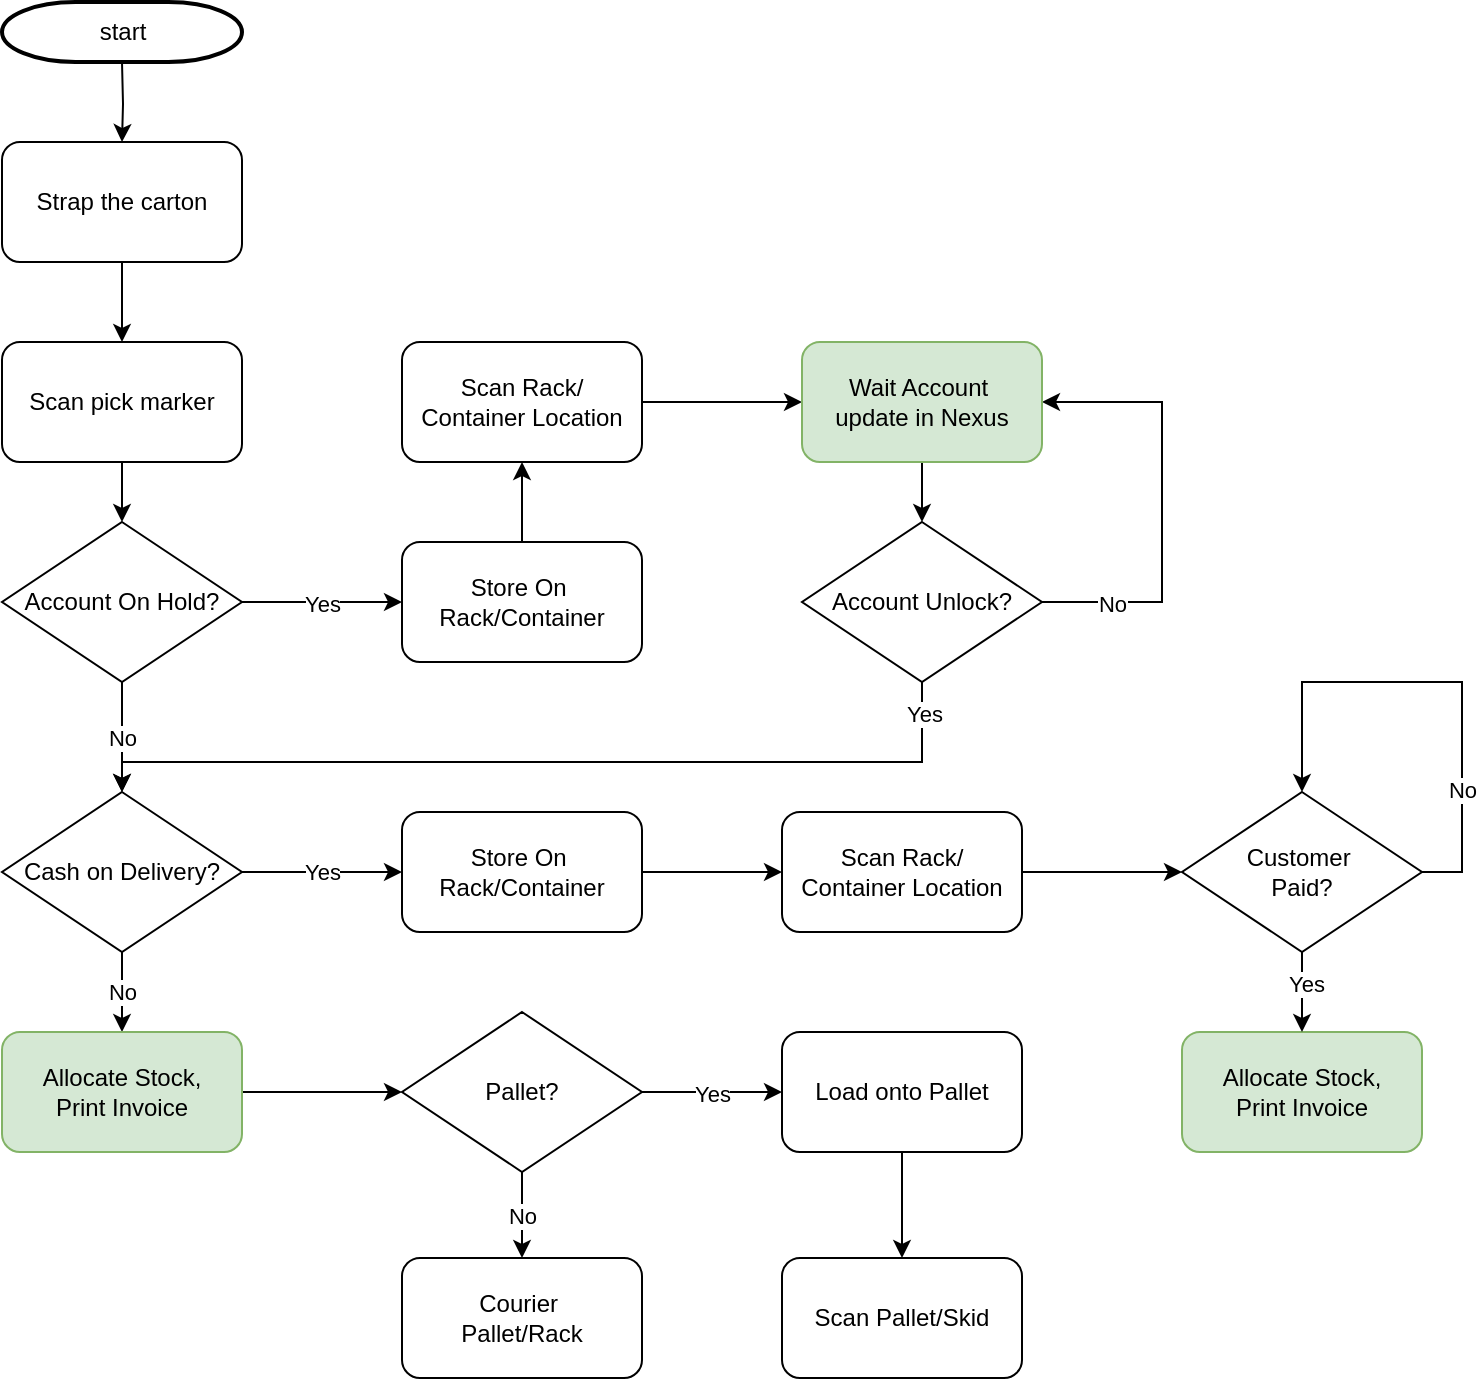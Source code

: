 <mxfile version="25.0.3">
  <diagram id="6a731a19-8d31-9384-78a2-239565b7b9f0" name="Page-1">
    <mxGraphModel dx="1728" dy="943" grid="1" gridSize="10" guides="1" tooltips="1" connect="1" arrows="1" fold="1" page="1" pageScale="1" pageWidth="1169" pageHeight="827" background="none" math="0" shadow="0">
      <root>
        <mxCell id="0" />
        <mxCell id="1" parent="0" />
        <mxCell id="2" value="start" style="shape=mxgraph.flowchart.terminator;strokeWidth=2;gradientColor=none;gradientDirection=north;fontStyle=0;html=1;" parent="1" vertex="1">
          <mxGeometry x="60" y="20" width="120" height="30" as="geometry" />
        </mxCell>
        <mxCell id="IlHMZtGNVjniCkJJhIyE-17" value="" style="edgeStyle=orthogonalEdgeStyle;rounded=0;orthogonalLoop=1;jettySize=auto;html=1;" parent="1" target="IlHMZtGNVjniCkJJhIyE-2" edge="1">
          <mxGeometry relative="1" as="geometry">
            <mxPoint x="120" y="50" as="sourcePoint" />
          </mxGeometry>
        </mxCell>
        <mxCell id="d_Sx1PHwJZXIJJpvXMle-3" value="" style="edgeStyle=orthogonalEdgeStyle;rounded=0;orthogonalLoop=1;jettySize=auto;html=1;" parent="1" source="IlHMZtGNVjniCkJJhIyE-2" target="d_Sx1PHwJZXIJJpvXMle-2" edge="1">
          <mxGeometry relative="1" as="geometry" />
        </mxCell>
        <mxCell id="IlHMZtGNVjniCkJJhIyE-2" value="&lt;span style=&quot;text-wrap-mode: nowrap;&quot;&gt;Strap the carton&lt;/span&gt;" style="rounded=1;whiteSpace=wrap;html=1;" parent="1" vertex="1">
          <mxGeometry x="60" y="90" width="120" height="60" as="geometry" />
        </mxCell>
        <mxCell id="d_Sx1PHwJZXIJJpvXMle-9" style="edgeStyle=orthogonalEdgeStyle;rounded=0;orthogonalLoop=1;jettySize=auto;html=1;exitX=0.5;exitY=1;exitDx=0;exitDy=0;entryX=0.5;entryY=0;entryDx=0;entryDy=0;" parent="1" source="d_Sx1PHwJZXIJJpvXMle-2" target="d_Sx1PHwJZXIJJpvXMle-4" edge="1">
          <mxGeometry relative="1" as="geometry" />
        </mxCell>
        <mxCell id="d_Sx1PHwJZXIJJpvXMle-2" value="Scan pick marker" style="rounded=1;whiteSpace=wrap;html=1;" parent="1" vertex="1">
          <mxGeometry x="60" y="190" width="120" height="60" as="geometry" />
        </mxCell>
        <mxCell id="d_Sx1PHwJZXIJJpvXMle-11" value="Yes" style="edgeStyle=orthogonalEdgeStyle;rounded=0;orthogonalLoop=1;jettySize=auto;html=1;" parent="1" source="d_Sx1PHwJZXIJJpvXMle-4" edge="1">
          <mxGeometry relative="1" as="geometry">
            <mxPoint x="260" y="320" as="targetPoint" />
          </mxGeometry>
        </mxCell>
        <mxCell id="d_Sx1PHwJZXIJJpvXMle-15" value="No" style="edgeStyle=orthogonalEdgeStyle;rounded=0;orthogonalLoop=1;jettySize=auto;html=1;" parent="1" source="d_Sx1PHwJZXIJJpvXMle-4" target="d_Sx1PHwJZXIJJpvXMle-5" edge="1">
          <mxGeometry x="0.004" relative="1" as="geometry">
            <mxPoint as="offset" />
          </mxGeometry>
        </mxCell>
        <mxCell id="d_Sx1PHwJZXIJJpvXMle-4" value="Account On Hold?" style="rhombus;whiteSpace=wrap;html=1;" parent="1" vertex="1">
          <mxGeometry x="60" y="280" width="120" height="80" as="geometry" />
        </mxCell>
        <mxCell id="d_Sx1PHwJZXIJJpvXMle-16" value="No" style="edgeStyle=orthogonalEdgeStyle;rounded=0;orthogonalLoop=1;jettySize=auto;html=1;" parent="1" source="d_Sx1PHwJZXIJJpvXMle-5" target="d_Sx1PHwJZXIJJpvXMle-7" edge="1">
          <mxGeometry relative="1" as="geometry" />
        </mxCell>
        <mxCell id="d_Sx1PHwJZXIJJpvXMle-35" value="Yes" style="edgeStyle=orthogonalEdgeStyle;rounded=0;orthogonalLoop=1;jettySize=auto;html=1;" parent="1" source="d_Sx1PHwJZXIJJpvXMle-5" target="d_Sx1PHwJZXIJJpvXMle-31" edge="1">
          <mxGeometry relative="1" as="geometry" />
        </mxCell>
        <mxCell id="d_Sx1PHwJZXIJJpvXMle-5" value="Cash on Delivery?" style="rhombus;whiteSpace=wrap;html=1;" parent="1" vertex="1">
          <mxGeometry x="60" y="415" width="120" height="80" as="geometry" />
        </mxCell>
        <mxCell id="d_Sx1PHwJZXIJJpvXMle-45" value="" style="edgeStyle=orthogonalEdgeStyle;rounded=0;orthogonalLoop=1;jettySize=auto;html=1;" parent="1" source="d_Sx1PHwJZXIJJpvXMle-7" target="d_Sx1PHwJZXIJJpvXMle-43" edge="1">
          <mxGeometry relative="1" as="geometry" />
        </mxCell>
        <mxCell id="d_Sx1PHwJZXIJJpvXMle-7" value="&lt;div&gt;&lt;span style=&quot;text-wrap-mode: nowrap;&quot;&gt;Allocate Stock,&lt;/span&gt;&lt;/div&gt;&lt;span style=&quot;text-wrap-mode: nowrap;&quot;&gt;Print Invoice&lt;/span&gt;" style="rounded=1;whiteSpace=wrap;html=1;fillColor=#d5e8d4;strokeColor=#82b366;" parent="1" vertex="1">
          <mxGeometry x="60" y="535" width="120" height="60" as="geometry" />
        </mxCell>
        <mxCell id="d_Sx1PHwJZXIJJpvXMle-23" value="" style="edgeStyle=orthogonalEdgeStyle;rounded=0;orthogonalLoop=1;jettySize=auto;html=1;" parent="1" source="d_Sx1PHwJZXIJJpvXMle-12" target="d_Sx1PHwJZXIJJpvXMle-21" edge="1">
          <mxGeometry relative="1" as="geometry" />
        </mxCell>
        <mxCell id="d_Sx1PHwJZXIJJpvXMle-12" value="&lt;span style=&quot;text-wrap-mode: nowrap;&quot;&gt;Store On&amp;nbsp;&lt;/span&gt;&lt;div&gt;&lt;span style=&quot;text-wrap-mode: nowrap;&quot;&gt;Rack/Container&lt;/span&gt;&lt;/div&gt;" style="rounded=1;whiteSpace=wrap;html=1;" parent="1" vertex="1">
          <mxGeometry x="260" y="290" width="120" height="60" as="geometry" />
        </mxCell>
        <mxCell id="d_Sx1PHwJZXIJJpvXMle-19" style="edgeStyle=orthogonalEdgeStyle;rounded=0;orthogonalLoop=1;jettySize=auto;html=1;exitX=0.5;exitY=1;exitDx=0;exitDy=0;entryX=0.5;entryY=0;entryDx=0;entryDy=0;" parent="1" source="d_Sx1PHwJZXIJJpvXMle-18" target="d_Sx1PHwJZXIJJpvXMle-5" edge="1">
          <mxGeometry relative="1" as="geometry">
            <mxPoint x="120" y="410" as="targetPoint" />
            <Array as="points">
              <mxPoint x="520" y="400" />
              <mxPoint x="120" y="400" />
            </Array>
          </mxGeometry>
        </mxCell>
        <mxCell id="d_Sx1PHwJZXIJJpvXMle-30" value="Yes" style="edgeLabel;html=1;align=center;verticalAlign=middle;resizable=0;points=[];" parent="d_Sx1PHwJZXIJJpvXMle-19" vertex="1" connectable="0">
          <mxGeometry x="-0.932" y="1" relative="1" as="geometry">
            <mxPoint as="offset" />
          </mxGeometry>
        </mxCell>
        <mxCell id="d_Sx1PHwJZXIJJpvXMle-26" style="edgeStyle=orthogonalEdgeStyle;rounded=0;orthogonalLoop=1;jettySize=auto;html=1;exitX=1;exitY=0.5;exitDx=0;exitDy=0;entryX=1;entryY=0.5;entryDx=0;entryDy=0;" parent="1" source="d_Sx1PHwJZXIJJpvXMle-18" target="d_Sx1PHwJZXIJJpvXMle-22" edge="1">
          <mxGeometry relative="1" as="geometry">
            <Array as="points">
              <mxPoint x="640" y="320" />
              <mxPoint x="640" y="220" />
            </Array>
          </mxGeometry>
        </mxCell>
        <mxCell id="d_Sx1PHwJZXIJJpvXMle-29" value="No" style="edgeLabel;html=1;align=center;verticalAlign=middle;resizable=0;points=[];" parent="d_Sx1PHwJZXIJJpvXMle-26" vertex="1" connectable="0">
          <mxGeometry x="-0.686" y="-1" relative="1" as="geometry">
            <mxPoint as="offset" />
          </mxGeometry>
        </mxCell>
        <mxCell id="d_Sx1PHwJZXIJJpvXMle-18" value="Account Unlock?" style="rhombus;whiteSpace=wrap;html=1;" parent="1" vertex="1">
          <mxGeometry x="460" y="280" width="120" height="80" as="geometry" />
        </mxCell>
        <mxCell id="d_Sx1PHwJZXIJJpvXMle-24" style="edgeStyle=orthogonalEdgeStyle;rounded=0;orthogonalLoop=1;jettySize=auto;html=1;exitX=1;exitY=0.5;exitDx=0;exitDy=0;entryX=0;entryY=0.5;entryDx=0;entryDy=0;" parent="1" source="d_Sx1PHwJZXIJJpvXMle-21" target="d_Sx1PHwJZXIJJpvXMle-22" edge="1">
          <mxGeometry relative="1" as="geometry" />
        </mxCell>
        <mxCell id="d_Sx1PHwJZXIJJpvXMle-21" value="&lt;span style=&quot;text-wrap-mode: nowrap;&quot;&gt;Scan Rack/&lt;/span&gt;&lt;div&gt;&lt;span style=&quot;text-wrap-mode: nowrap;&quot;&gt;Container Location&lt;/span&gt;&lt;/div&gt;" style="rounded=1;whiteSpace=wrap;html=1;" parent="1" vertex="1">
          <mxGeometry x="260" y="190" width="120" height="60" as="geometry" />
        </mxCell>
        <mxCell id="d_Sx1PHwJZXIJJpvXMle-25" value="" style="edgeStyle=orthogonalEdgeStyle;rounded=0;orthogonalLoop=1;jettySize=auto;html=1;" parent="1" source="d_Sx1PHwJZXIJJpvXMle-22" target="d_Sx1PHwJZXIJJpvXMle-18" edge="1">
          <mxGeometry relative="1" as="geometry" />
        </mxCell>
        <mxCell id="d_Sx1PHwJZXIJJpvXMle-22" value="&lt;span style=&quot;text-wrap-mode: nowrap;&quot;&gt;Wait Account&amp;nbsp;&lt;/span&gt;&lt;div&gt;&lt;span style=&quot;text-wrap-mode: nowrap;&quot;&gt;update in Nexus&lt;/span&gt;&lt;/div&gt;" style="rounded=1;whiteSpace=wrap;html=1;fillColor=#d5e8d4;strokeColor=#82b366;" parent="1" vertex="1">
          <mxGeometry x="460" y="190" width="120" height="60" as="geometry" />
        </mxCell>
        <mxCell id="d_Sx1PHwJZXIJJpvXMle-36" value="" style="edgeStyle=orthogonalEdgeStyle;rounded=0;orthogonalLoop=1;jettySize=auto;html=1;" parent="1" source="d_Sx1PHwJZXIJJpvXMle-31" target="d_Sx1PHwJZXIJJpvXMle-32" edge="1">
          <mxGeometry relative="1" as="geometry" />
        </mxCell>
        <mxCell id="d_Sx1PHwJZXIJJpvXMle-31" value="&lt;span style=&quot;text-wrap-mode: nowrap;&quot;&gt;Store On&amp;nbsp;&lt;/span&gt;&lt;div&gt;&lt;span style=&quot;text-wrap-mode: nowrap;&quot;&gt;Rack/Container&lt;/span&gt;&lt;/div&gt;" style="rounded=1;whiteSpace=wrap;html=1;" parent="1" vertex="1">
          <mxGeometry x="260" y="425" width="120" height="60" as="geometry" />
        </mxCell>
        <mxCell id="d_Sx1PHwJZXIJJpvXMle-38" value="" style="edgeStyle=orthogonalEdgeStyle;rounded=0;orthogonalLoop=1;jettySize=auto;html=1;" parent="1" source="d_Sx1PHwJZXIJJpvXMle-32" target="d_Sx1PHwJZXIJJpvXMle-37" edge="1">
          <mxGeometry relative="1" as="geometry" />
        </mxCell>
        <mxCell id="d_Sx1PHwJZXIJJpvXMle-32" value="&lt;span style=&quot;text-wrap-mode: nowrap;&quot;&gt;Scan Rack/&lt;/span&gt;&lt;div&gt;&lt;span style=&quot;text-wrap-mode: nowrap;&quot;&gt;Container Location&lt;/span&gt;&lt;/div&gt;" style="rounded=1;whiteSpace=wrap;html=1;" parent="1" vertex="1">
          <mxGeometry x="450" y="425" width="120" height="60" as="geometry" />
        </mxCell>
        <mxCell id="d_Sx1PHwJZXIJJpvXMle-34" value="&lt;div&gt;&lt;span style=&quot;text-wrap-mode: nowrap;&quot;&gt;Allocate Stock,&lt;/span&gt;&lt;/div&gt;&lt;span style=&quot;text-wrap-mode: nowrap;&quot;&gt;Print Invoice&lt;/span&gt;" style="rounded=1;whiteSpace=wrap;html=1;fillColor=#d5e8d4;strokeColor=#82b366;" parent="1" vertex="1">
          <mxGeometry x="650" y="535" width="120" height="60" as="geometry" />
        </mxCell>
        <mxCell id="d_Sx1PHwJZXIJJpvXMle-39" value="" style="edgeStyle=orthogonalEdgeStyle;rounded=0;orthogonalLoop=1;jettySize=auto;html=1;" parent="1" source="d_Sx1PHwJZXIJJpvXMle-37" target="d_Sx1PHwJZXIJJpvXMle-34" edge="1">
          <mxGeometry relative="1" as="geometry" />
        </mxCell>
        <mxCell id="d_Sx1PHwJZXIJJpvXMle-42" value="Yes" style="edgeLabel;html=1;align=center;verticalAlign=middle;resizable=0;points=[];" parent="d_Sx1PHwJZXIJJpvXMle-39" vertex="1" connectable="0">
          <mxGeometry x="-0.214" y="2" relative="1" as="geometry">
            <mxPoint as="offset" />
          </mxGeometry>
        </mxCell>
        <mxCell id="d_Sx1PHwJZXIJJpvXMle-37" value="Customer&amp;nbsp;&lt;div&gt;Paid?&lt;/div&gt;" style="rhombus;whiteSpace=wrap;html=1;" parent="1" vertex="1">
          <mxGeometry x="650" y="415" width="120" height="80" as="geometry" />
        </mxCell>
        <mxCell id="d_Sx1PHwJZXIJJpvXMle-40" style="edgeStyle=orthogonalEdgeStyle;rounded=0;orthogonalLoop=1;jettySize=auto;html=1;exitX=1;exitY=0.5;exitDx=0;exitDy=0;entryX=0.5;entryY=0;entryDx=0;entryDy=0;" parent="1" source="d_Sx1PHwJZXIJJpvXMle-37" target="d_Sx1PHwJZXIJJpvXMle-37" edge="1">
          <mxGeometry relative="1" as="geometry">
            <Array as="points">
              <mxPoint x="790" y="455" />
              <mxPoint x="790" y="360" />
              <mxPoint x="710" y="360" />
            </Array>
          </mxGeometry>
        </mxCell>
        <mxCell id="d_Sx1PHwJZXIJJpvXMle-41" value="No" style="edgeLabel;html=1;align=center;verticalAlign=middle;resizable=0;points=[];" parent="d_Sx1PHwJZXIJJpvXMle-40" vertex="1" connectable="0">
          <mxGeometry x="-0.508" relative="1" as="geometry">
            <mxPoint as="offset" />
          </mxGeometry>
        </mxCell>
        <mxCell id="d_Sx1PHwJZXIJJpvXMle-46" value="No" style="edgeStyle=orthogonalEdgeStyle;rounded=0;orthogonalLoop=1;jettySize=auto;html=1;" parent="1" source="d_Sx1PHwJZXIJJpvXMle-43" target="d_Sx1PHwJZXIJJpvXMle-44" edge="1">
          <mxGeometry relative="1" as="geometry" />
        </mxCell>
        <mxCell id="d_Sx1PHwJZXIJJpvXMle-48" value="Yes" style="edgeStyle=orthogonalEdgeStyle;rounded=0;orthogonalLoop=1;jettySize=auto;html=1;" parent="1" source="d_Sx1PHwJZXIJJpvXMle-43" edge="1">
          <mxGeometry relative="1" as="geometry">
            <mxPoint x="450" y="565" as="targetPoint" />
          </mxGeometry>
        </mxCell>
        <mxCell id="d_Sx1PHwJZXIJJpvXMle-43" value="Pallet?" style="rhombus;whiteSpace=wrap;html=1;" parent="1" vertex="1">
          <mxGeometry x="260" y="525" width="120" height="80" as="geometry" />
        </mxCell>
        <mxCell id="d_Sx1PHwJZXIJJpvXMle-44" value="&lt;span style=&quot;text-wrap-mode: nowrap;&quot;&gt;Courier&amp;nbsp;&lt;/span&gt;&lt;div&gt;&lt;span style=&quot;text-wrap-mode: nowrap;&quot;&gt;Pallet/Rack&lt;/span&gt;&lt;/div&gt;" style="rounded=1;whiteSpace=wrap;html=1;" parent="1" vertex="1">
          <mxGeometry x="260" y="648" width="120" height="60" as="geometry" />
        </mxCell>
        <mxCell id="d_Sx1PHwJZXIJJpvXMle-52" value="" style="edgeStyle=orthogonalEdgeStyle;rounded=0;orthogonalLoop=1;jettySize=auto;html=1;" parent="1" source="d_Sx1PHwJZXIJJpvXMle-50" target="d_Sx1PHwJZXIJJpvXMle-51" edge="1">
          <mxGeometry relative="1" as="geometry" />
        </mxCell>
        <mxCell id="d_Sx1PHwJZXIJJpvXMle-50" value="&lt;span style=&quot;text-wrap-mode: nowrap;&quot;&gt;Load onto Pallet&lt;/span&gt;" style="rounded=1;whiteSpace=wrap;html=1;" parent="1" vertex="1">
          <mxGeometry x="450" y="535" width="120" height="60" as="geometry" />
        </mxCell>
        <mxCell id="d_Sx1PHwJZXIJJpvXMle-51" value="&lt;span style=&quot;text-wrap-mode: nowrap;&quot;&gt;Scan Pallet/Skid&lt;br&gt;&lt;/span&gt;" style="rounded=1;whiteSpace=wrap;html=1;" parent="1" vertex="1">
          <mxGeometry x="450" y="648" width="120" height="60" as="geometry" />
        </mxCell>
      </root>
    </mxGraphModel>
  </diagram>
</mxfile>
